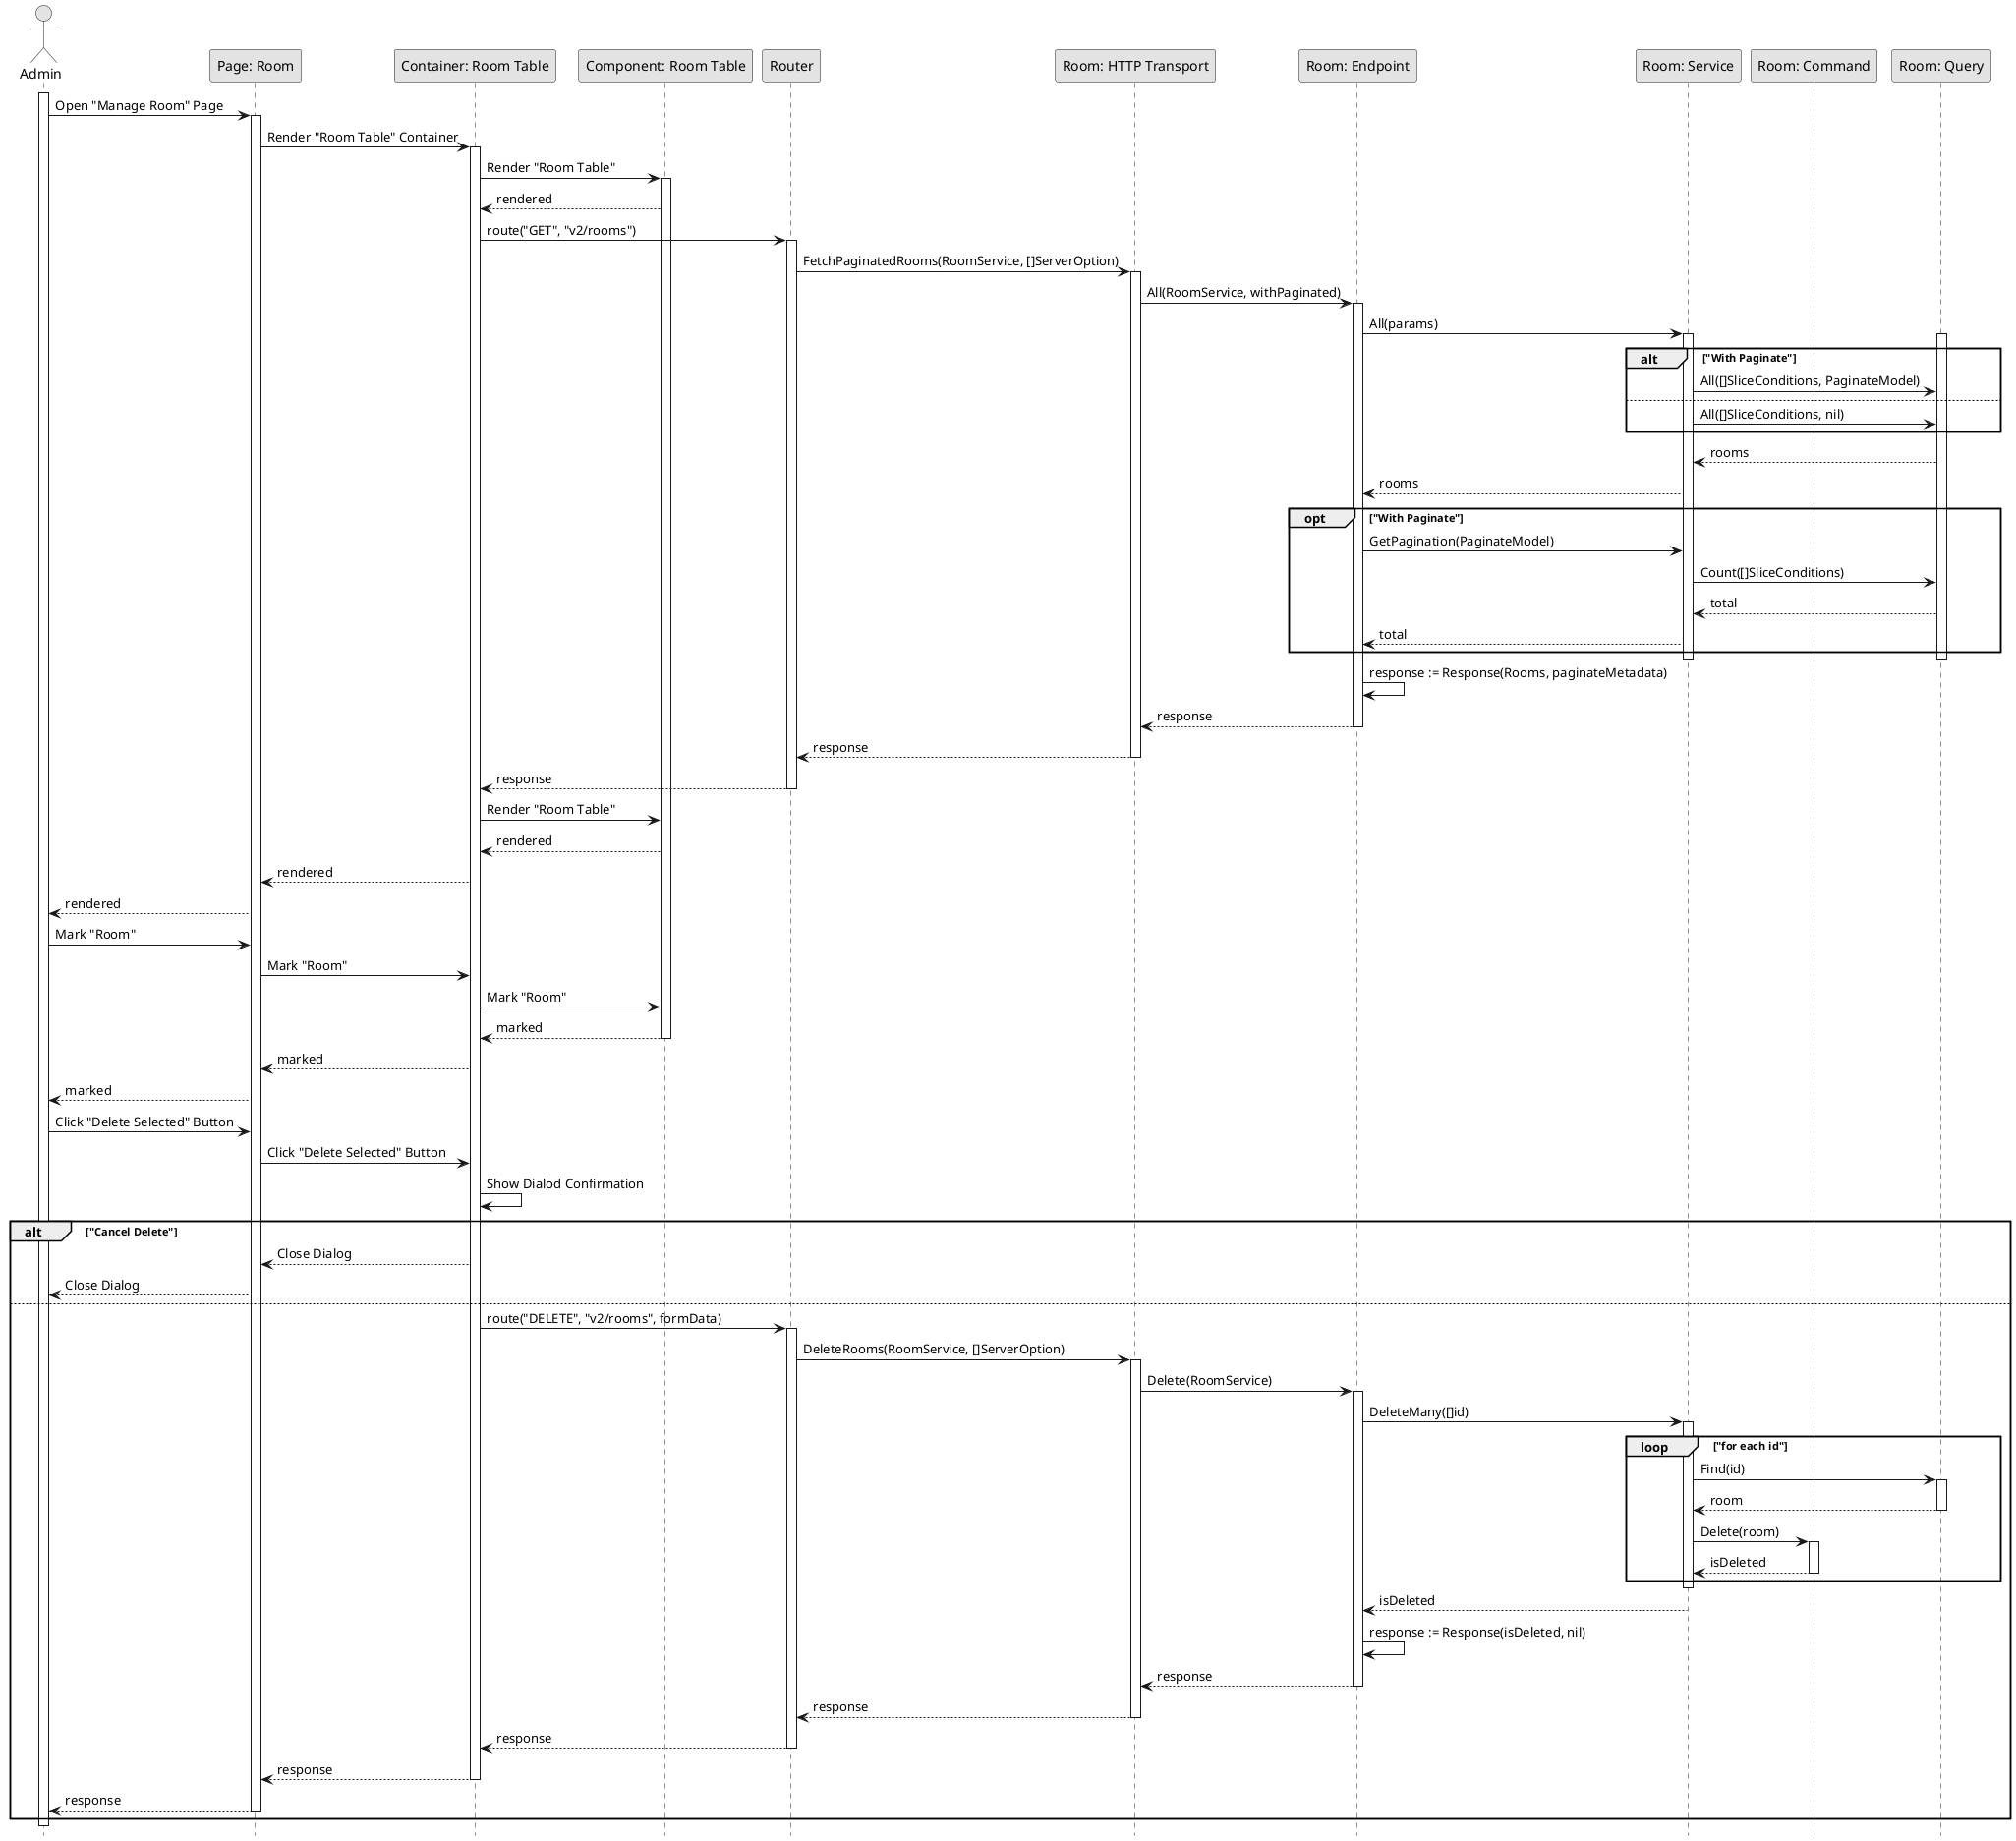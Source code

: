 @startuml DeleteRoom

skinparam Monochrome true
skinparam Shadowing false
hide footbox

actor Admin
participant "Page: Room" as RoomPage
participant "Container: Room Table" as RoomTableContainer
participant "Component: Room Table" as RoomTable
participant "Router" as Router
participant "Room: HTTP Transport" as RoomHTTPTransport
participant "Room: Endpoint" as RoomEndpoint
participant "Room: Service" as RoomService
participant "Room: Command" as RoomCommand
participant "Room: Query" as RoomQuery

activate Admin

Admin->RoomPage: Open "Manage Room" Page
activate RoomPage
RoomPage->RoomTableContainer: Render "Room Table" Container
activate RoomTableContainer
RoomTableContainer->RoomTable: Render "Room Table"
activate RoomTable
RoomTable-->RoomTableContainer: rendered
RoomTableContainer->Router: route("GET", "v2/rooms")
activate Router
Router->RoomHTTPTransport: FetchPaginatedRooms(RoomService, []ServerOption)
activate RoomHTTPTransport
RoomHTTPTransport->RoomEndpoint: All(RoomService, withPaginated)
activate RoomEndpoint
RoomEndpoint->RoomService: All(params)

activate RoomService
activate RoomQuery
alt "With Paginate"
    RoomService->RoomQuery: All([]SliceConditions, PaginateModel)
else
    RoomService->RoomQuery: All([]SliceConditions, nil)
end
RoomQuery-->RoomService: rooms
RoomService-->RoomEndpoint: rooms

opt "With Paginate"
    RoomEndpoint->RoomService: GetPagination(PaginateModel)
    RoomService->RoomQuery: Count([]SliceConditions)
    RoomQuery-->RoomService: total
    RoomService-->RoomEndpoint: total
end
deactivate RoomQuery
deactivate RoomService

RoomEndpoint->RoomEndpoint: response := Response(Rooms, paginateMetadata)
RoomEndpoint-->RoomHTTPTransport: response
deactivate RoomEndpoint
RoomHTTPTransport-->Router: response
deactivate RoomHTTPTransport
Router-->RoomTableContainer: response
deactivate Router
RoomTableContainer->RoomTable: Render "Room Table"
RoomTable-->RoomTableContainer: rendered
RoomTableContainer-->RoomPage: rendered
RoomPage-->Admin: rendered

Admin->RoomPage: Mark "Room"
RoomPage->RoomTableContainer: Mark "Room"
RoomTableContainer->RoomTable: Mark "Room"
RoomTable-->RoomTableContainer: marked
deactivate RoomTable
RoomTableContainer-->RoomPage: marked
RoomPage-->Admin: marked

Admin->RoomPage: Click "Delete Selected" Button
RoomPage->RoomTableContainer: Click "Delete Selected" Button
RoomTableContainer->RoomTableContainer: Show Dialod Confirmation

alt "Cancel Delete"
    RoomTableContainer-->RoomPage: Close Dialog
    RoomPage-->Admin: Close Dialog
else
    RoomTableContainer->Router: route("DELETE", "v2/rooms", formData)
    activate Router
    Router->RoomHTTPTransport: DeleteRooms(RoomService, []ServerOption)
    activate RoomHTTPTransport
    RoomHTTPTransport->RoomEndpoint: Delete(RoomService)
    activate RoomEndpoint
    RoomEndpoint->RoomService: DeleteMany([]id)

    activate RoomService
    loop "for each id"
        RoomService->RoomQuery: Find(id)
        activate RoomQuery
        RoomQuery-->RoomService: room
        deactivate RoomQuery

        RoomService->RoomCommand: Delete(room)
        activate RoomCommand
        RoomCommand-->RoomService: isDeleted
        deactivate RoomCommand
    end
    deactivate RoomService
    RoomService-->RoomEndpoint: isDeleted
    RoomEndpoint->RoomEndpoint: response := Response(isDeleted, nil)
    RoomEndpoint-->RoomHTTPTransport: response
    deactivate RoomEndpoint
    RoomHTTPTransport-->Router: response
    deactivate RoomHTTPTransport
    Router-->RoomTableContainer: response
    deactivate Router
    RoomTableContainer-->RoomPage: response
    deactivate RoomTableContainer
    RoomPage-->Admin: response
    deactivate RoomPage
end

deactivate Admin

@enduml